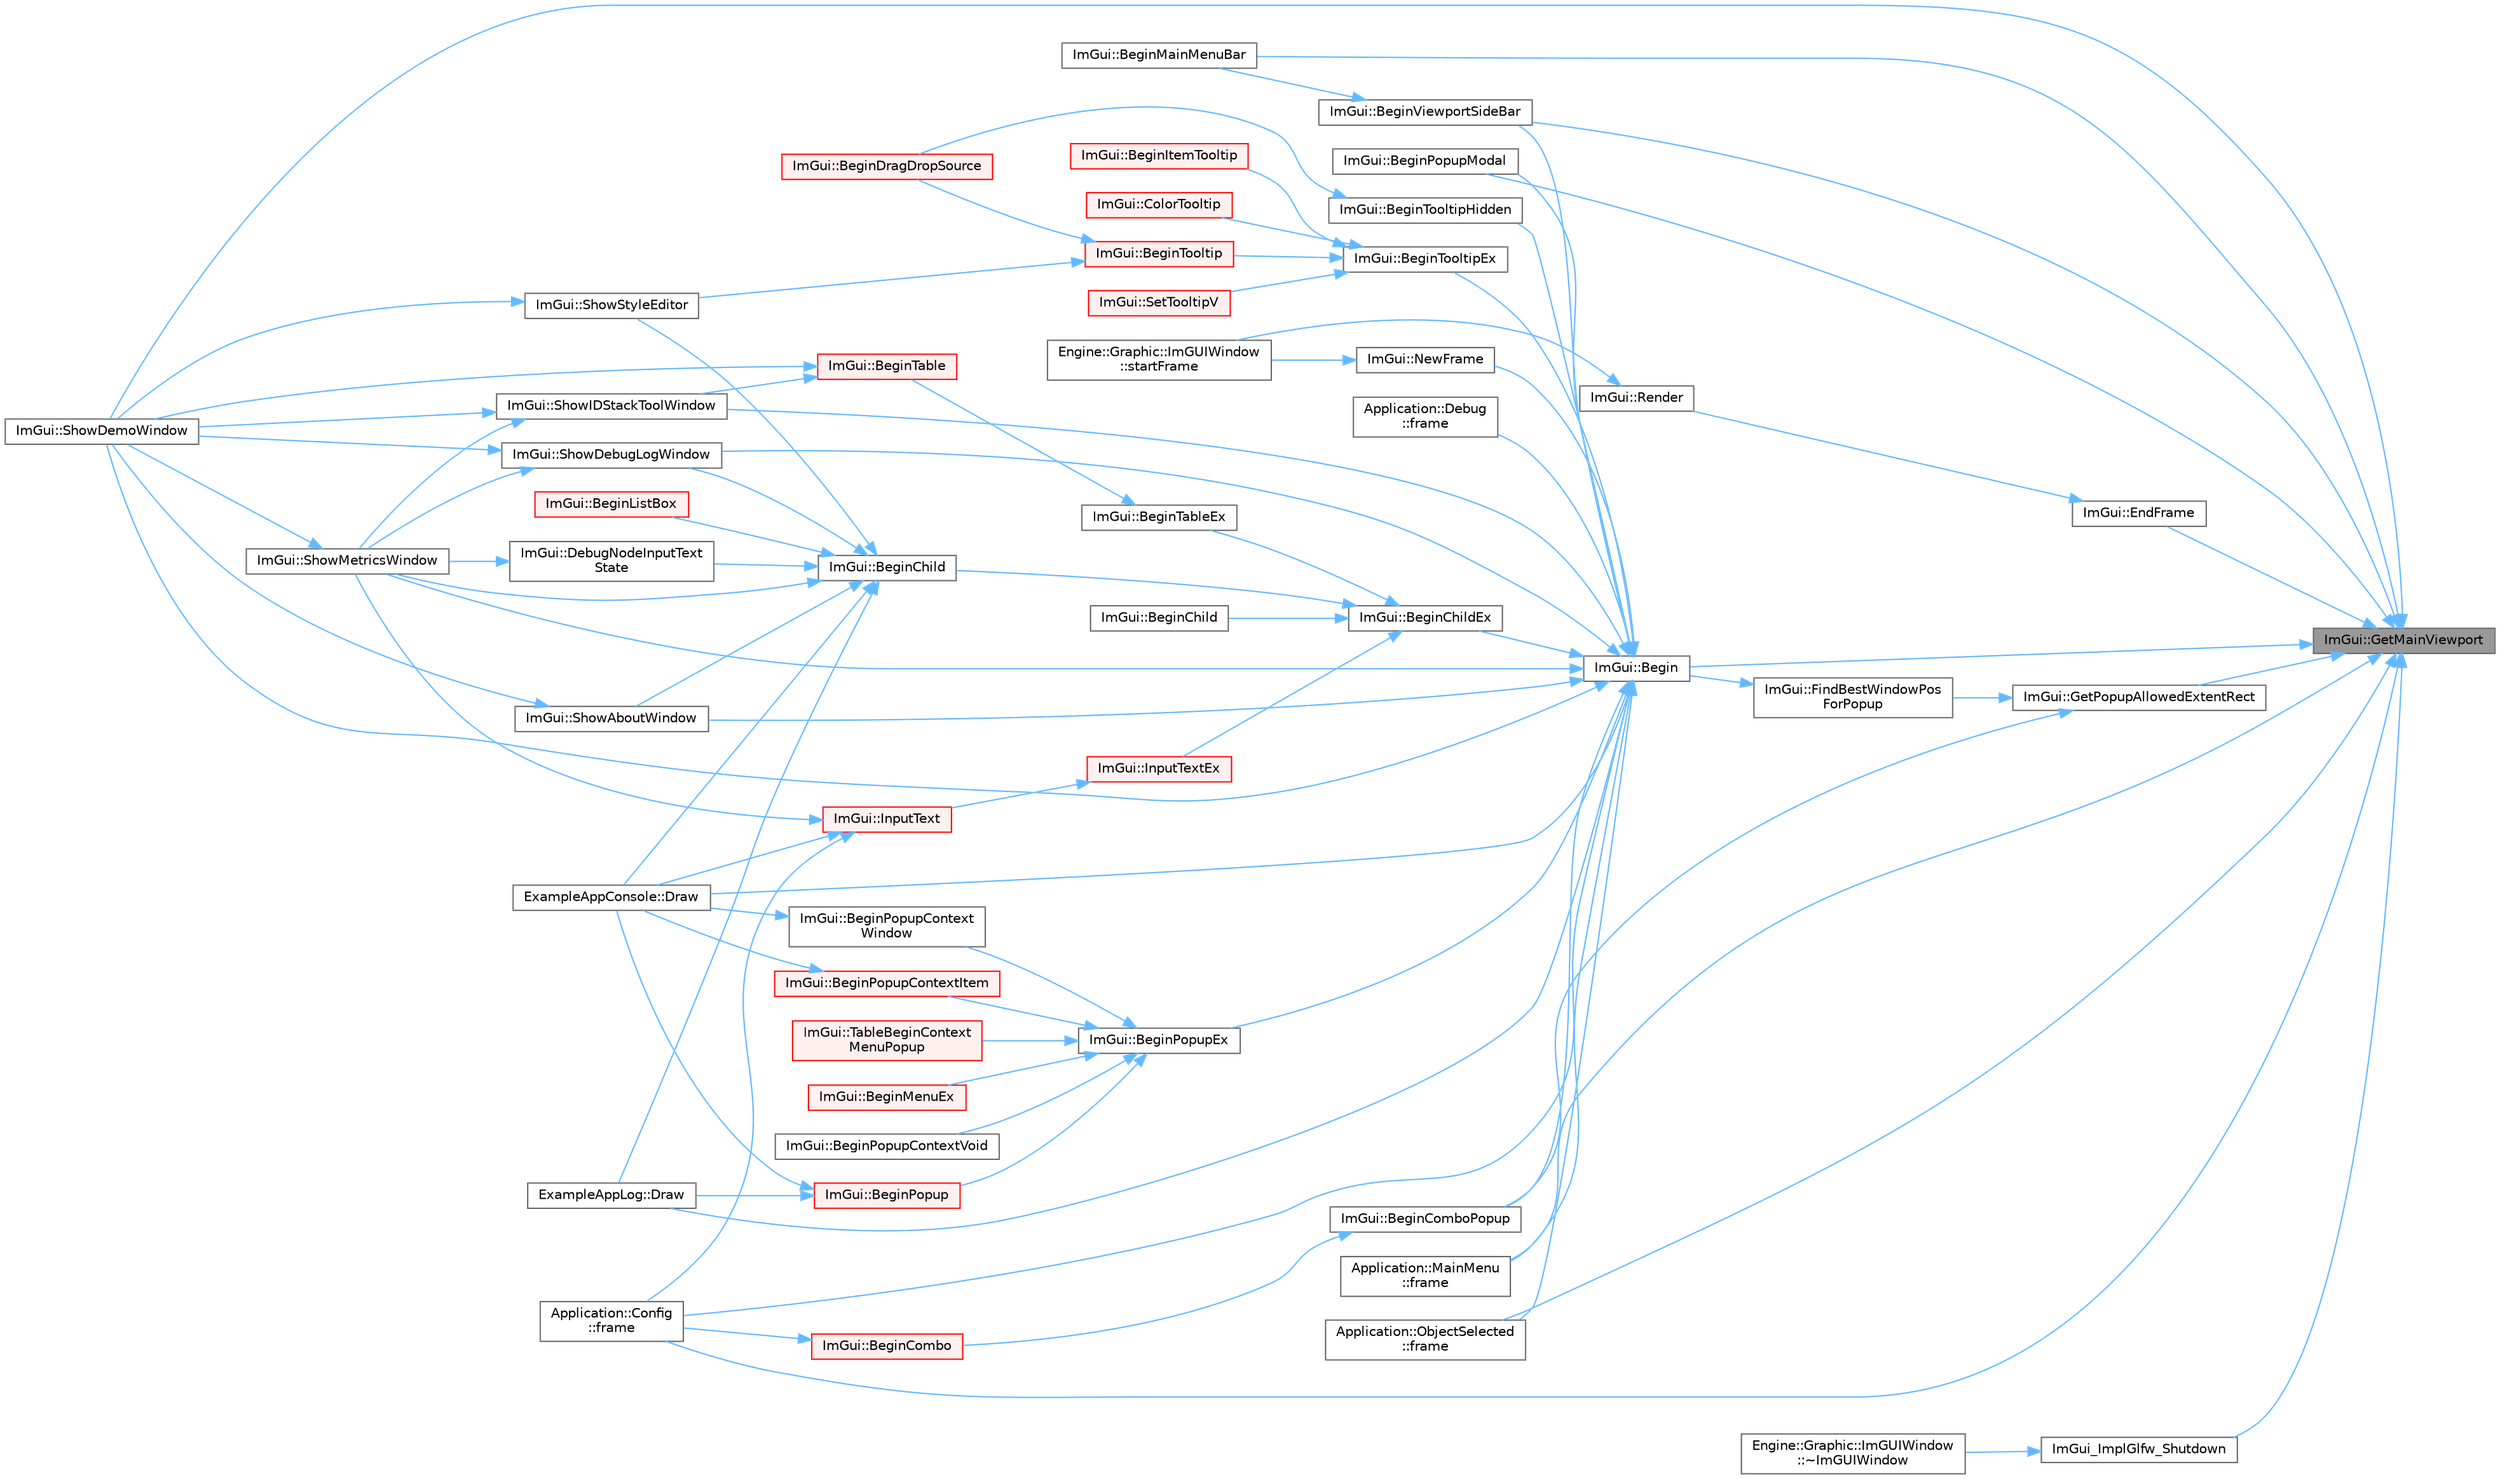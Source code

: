 digraph "ImGui::GetMainViewport"
{
 // LATEX_PDF_SIZE
  bgcolor="transparent";
  edge [fontname=Helvetica,fontsize=10,labelfontname=Helvetica,labelfontsize=10];
  node [fontname=Helvetica,fontsize=10,shape=box,height=0.2,width=0.4];
  rankdir="RL";
  Node1 [id="Node000001",label="ImGui::GetMainViewport",height=0.2,width=0.4,color="gray40", fillcolor="grey60", style="filled", fontcolor="black",tooltip=" "];
  Node1 -> Node2 [id="edge1_Node000001_Node000002",dir="back",color="steelblue1",style="solid",tooltip=" "];
  Node2 [id="Node000002",label="ImGui::Begin",height=0.2,width=0.4,color="grey40", fillcolor="white", style="filled",URL="$namespace_im_gui.html#a581e58db0bc930bafa4a5d23093a2b99",tooltip=" "];
  Node2 -> Node3 [id="edge2_Node000002_Node000003",dir="back",color="steelblue1",style="solid",tooltip=" "];
  Node3 [id="Node000003",label="ImGui::BeginChildEx",height=0.2,width=0.4,color="grey40", fillcolor="white", style="filled",URL="$namespace_im_gui.html#ac36ecce0443f0b45a48484d85f653ae2",tooltip=" "];
  Node3 -> Node4 [id="edge3_Node000003_Node000004",dir="back",color="steelblue1",style="solid",tooltip=" "];
  Node4 [id="Node000004",label="ImGui::BeginChild",height=0.2,width=0.4,color="grey40", fillcolor="white", style="filled",URL="$namespace_im_gui.html#aebac8b07ee9ea0e452c98813a3e907c3",tooltip=" "];
  Node4 -> Node5 [id="edge4_Node000004_Node000005",dir="back",color="steelblue1",style="solid",tooltip=" "];
  Node5 [id="Node000005",label="ImGui::BeginListBox",height=0.2,width=0.4,color="red", fillcolor="#FFF0F0", style="filled",URL="$namespace_im_gui.html#a2f37c541760a39c189ebdd86c15b60d9",tooltip=" "];
  Node4 -> Node7 [id="edge5_Node000004_Node000007",dir="back",color="steelblue1",style="solid",tooltip=" "];
  Node7 [id="Node000007",label="ImGui::DebugNodeInputText\lState",height=0.2,width=0.4,color="grey40", fillcolor="white", style="filled",URL="$namespace_im_gui.html#ab85df47e899ab32dbdd5089f40e3802f",tooltip=" "];
  Node7 -> Node8 [id="edge6_Node000007_Node000008",dir="back",color="steelblue1",style="solid",tooltip=" "];
  Node8 [id="Node000008",label="ImGui::ShowMetricsWindow",height=0.2,width=0.4,color="grey40", fillcolor="white", style="filled",URL="$namespace_im_gui.html#afe7a28c6eb52fff3cc27d5a698fea4ff",tooltip=" "];
  Node8 -> Node9 [id="edge7_Node000008_Node000009",dir="back",color="steelblue1",style="solid",tooltip=" "];
  Node9 [id="Node000009",label="ImGui::ShowDemoWindow",height=0.2,width=0.4,color="grey40", fillcolor="white", style="filled",URL="$namespace_im_gui.html#af95643a0ce4893b9e57c12991922fb18",tooltip=" "];
  Node4 -> Node10 [id="edge8_Node000004_Node000010",dir="back",color="steelblue1",style="solid",tooltip=" "];
  Node10 [id="Node000010",label="ExampleAppConsole::Draw",height=0.2,width=0.4,color="grey40", fillcolor="white", style="filled",URL="$struct_example_app_console.html#a0518a09c7e8648dd52c7c06df19ac17a",tooltip=" "];
  Node4 -> Node11 [id="edge9_Node000004_Node000011",dir="back",color="steelblue1",style="solid",tooltip=" "];
  Node11 [id="Node000011",label="ExampleAppLog::Draw",height=0.2,width=0.4,color="grey40", fillcolor="white", style="filled",URL="$struct_example_app_log.html#a5ad3a4bdb89171b84aeaff96948a1f77",tooltip=" "];
  Node4 -> Node12 [id="edge10_Node000004_Node000012",dir="back",color="steelblue1",style="solid",tooltip=" "];
  Node12 [id="Node000012",label="ImGui::ShowAboutWindow",height=0.2,width=0.4,color="grey40", fillcolor="white", style="filled",URL="$namespace_im_gui.html#ac297462e33309d0540fa459bccdc9304",tooltip=" "];
  Node12 -> Node9 [id="edge11_Node000012_Node000009",dir="back",color="steelblue1",style="solid",tooltip=" "];
  Node4 -> Node13 [id="edge12_Node000004_Node000013",dir="back",color="steelblue1",style="solid",tooltip=" "];
  Node13 [id="Node000013",label="ImGui::ShowDebugLogWindow",height=0.2,width=0.4,color="grey40", fillcolor="white", style="filled",URL="$namespace_im_gui.html#af1b39e70cac2e1b9e62dd3c9d154cbd6",tooltip=" "];
  Node13 -> Node9 [id="edge13_Node000013_Node000009",dir="back",color="steelblue1",style="solid",tooltip=" "];
  Node13 -> Node8 [id="edge14_Node000013_Node000008",dir="back",color="steelblue1",style="solid",tooltip=" "];
  Node4 -> Node8 [id="edge15_Node000004_Node000008",dir="back",color="steelblue1",style="solid",tooltip=" "];
  Node4 -> Node14 [id="edge16_Node000004_Node000014",dir="back",color="steelblue1",style="solid",tooltip=" "];
  Node14 [id="Node000014",label="ImGui::ShowStyleEditor",height=0.2,width=0.4,color="grey40", fillcolor="white", style="filled",URL="$namespace_im_gui.html#ab2eb3dec78d054fe3feab1c091ec5de5",tooltip=" "];
  Node14 -> Node9 [id="edge17_Node000014_Node000009",dir="back",color="steelblue1",style="solid",tooltip=" "];
  Node3 -> Node15 [id="edge18_Node000003_Node000015",dir="back",color="steelblue1",style="solid",tooltip=" "];
  Node15 [id="Node000015",label="ImGui::BeginChild",height=0.2,width=0.4,color="grey40", fillcolor="white", style="filled",URL="$namespace_im_gui.html#a3824e63145d50dd477deec2c7edf5c5a",tooltip=" "];
  Node3 -> Node16 [id="edge19_Node000003_Node000016",dir="back",color="steelblue1",style="solid",tooltip=" "];
  Node16 [id="Node000016",label="ImGui::BeginTableEx",height=0.2,width=0.4,color="grey40", fillcolor="white", style="filled",URL="$namespace_im_gui.html#a28046a30716afeb7738a82a5b19044ca",tooltip=" "];
  Node16 -> Node17 [id="edge20_Node000016_Node000017",dir="back",color="steelblue1",style="solid",tooltip=" "];
  Node17 [id="Node000017",label="ImGui::BeginTable",height=0.2,width=0.4,color="red", fillcolor="#FFF0F0", style="filled",URL="$namespace_im_gui.html#a04ee4f6866b8e10b98008e7f19d35796",tooltip=" "];
  Node17 -> Node9 [id="edge21_Node000017_Node000009",dir="back",color="steelblue1",style="solid",tooltip=" "];
  Node17 -> Node19 [id="edge22_Node000017_Node000019",dir="back",color="steelblue1",style="solid",tooltip=" "];
  Node19 [id="Node000019",label="ImGui::ShowIDStackToolWindow",height=0.2,width=0.4,color="grey40", fillcolor="white", style="filled",URL="$namespace_im_gui.html#ab4a87bf4a874a8e5872b60b4a9b1d99e",tooltip=" "];
  Node19 -> Node9 [id="edge23_Node000019_Node000009",dir="back",color="steelblue1",style="solid",tooltip=" "];
  Node19 -> Node8 [id="edge24_Node000019_Node000008",dir="back",color="steelblue1",style="solid",tooltip=" "];
  Node3 -> Node20 [id="edge25_Node000003_Node000020",dir="back",color="steelblue1",style="solid",tooltip=" "];
  Node20 [id="Node000020",label="ImGui::InputTextEx",height=0.2,width=0.4,color="red", fillcolor="#FFF0F0", style="filled",URL="$namespace_im_gui.html#af89af17ecc11653f25fea1e50e195de6",tooltip=" "];
  Node20 -> Node21 [id="edge26_Node000020_Node000021",dir="back",color="steelblue1",style="solid",tooltip=" "];
  Node21 [id="Node000021",label="ImGui::InputText",height=0.2,width=0.4,color="red", fillcolor="#FFF0F0", style="filled",URL="$namespace_im_gui.html#aa72b5760a3a206729723a587ac7c8519",tooltip=" "];
  Node21 -> Node10 [id="edge27_Node000021_Node000010",dir="back",color="steelblue1",style="solid",tooltip=" "];
  Node21 -> Node29 [id="edge28_Node000021_Node000029",dir="back",color="steelblue1",style="solid",tooltip=" "];
  Node29 [id="Node000029",label="Application::Config\l::frame",height=0.2,width=0.4,color="grey40", fillcolor="white", style="filled",URL="$class_application_1_1_config.html#a291cc3a874949e121dcf83a3f90681bc",tooltip=" "];
  Node21 -> Node8 [id="edge29_Node000021_Node000008",dir="back",color="steelblue1",style="solid",tooltip=" "];
  Node2 -> Node75 [id="edge30_Node000002_Node000075",dir="back",color="steelblue1",style="solid",tooltip=" "];
  Node75 [id="Node000075",label="ImGui::BeginComboPopup",height=0.2,width=0.4,color="grey40", fillcolor="white", style="filled",URL="$namespace_im_gui.html#a6ecb51142fcb72cd19ff002c3a7d8e25",tooltip=" "];
  Node75 -> Node76 [id="edge31_Node000075_Node000076",dir="back",color="steelblue1",style="solid",tooltip=" "];
  Node76 [id="Node000076",label="ImGui::BeginCombo",height=0.2,width=0.4,color="red", fillcolor="#FFF0F0", style="filled",URL="$namespace_im_gui.html#aa895095bdc7a2907375c555e245575ea",tooltip=" "];
  Node76 -> Node29 [id="edge32_Node000076_Node000029",dir="back",color="steelblue1",style="solid",tooltip=" "];
  Node2 -> Node79 [id="edge33_Node000002_Node000079",dir="back",color="steelblue1",style="solid",tooltip=" "];
  Node79 [id="Node000079",label="ImGui::BeginPopupEx",height=0.2,width=0.4,color="grey40", fillcolor="white", style="filled",URL="$namespace_im_gui.html#a89da3a22300e8293257b6cfdf1b83b7a",tooltip=" "];
  Node79 -> Node80 [id="edge34_Node000079_Node000080",dir="back",color="steelblue1",style="solid",tooltip=" "];
  Node80 [id="Node000080",label="ImGui::BeginMenuEx",height=0.2,width=0.4,color="red", fillcolor="#FFF0F0", style="filled",URL="$namespace_im_gui.html#a8dc671f87ed281b6445ce6ae4ab25183",tooltip=" "];
  Node79 -> Node82 [id="edge35_Node000079_Node000082",dir="back",color="steelblue1",style="solid",tooltip=" "];
  Node82 [id="Node000082",label="ImGui::BeginPopup",height=0.2,width=0.4,color="red", fillcolor="#FFF0F0", style="filled",URL="$namespace_im_gui.html#a10e213926d8ca212266bc5fbded1e026",tooltip=" "];
  Node82 -> Node10 [id="edge36_Node000082_Node000010",dir="back",color="steelblue1",style="solid",tooltip=" "];
  Node82 -> Node11 [id="edge37_Node000082_Node000011",dir="back",color="steelblue1",style="solid",tooltip=" "];
  Node79 -> Node84 [id="edge38_Node000079_Node000084",dir="back",color="steelblue1",style="solid",tooltip=" "];
  Node84 [id="Node000084",label="ImGui::BeginPopupContextItem",height=0.2,width=0.4,color="red", fillcolor="#FFF0F0", style="filled",URL="$namespace_im_gui.html#a440894c8c00495d5cc01529f4504fca9",tooltip=" "];
  Node84 -> Node10 [id="edge39_Node000084_Node000010",dir="back",color="steelblue1",style="solid",tooltip=" "];
  Node79 -> Node86 [id="edge40_Node000079_Node000086",dir="back",color="steelblue1",style="solid",tooltip=" "];
  Node86 [id="Node000086",label="ImGui::BeginPopupContextVoid",height=0.2,width=0.4,color="grey40", fillcolor="white", style="filled",URL="$namespace_im_gui.html#a6758a456204101a9c4a660da4cfba2c9",tooltip=" "];
  Node79 -> Node87 [id="edge41_Node000079_Node000087",dir="back",color="steelblue1",style="solid",tooltip=" "];
  Node87 [id="Node000087",label="ImGui::BeginPopupContext\lWindow",height=0.2,width=0.4,color="grey40", fillcolor="white", style="filled",URL="$namespace_im_gui.html#aef8b2c0baa27bd5c68f676aaf14ed946",tooltip=" "];
  Node87 -> Node10 [id="edge42_Node000087_Node000010",dir="back",color="steelblue1",style="solid",tooltip=" "];
  Node79 -> Node88 [id="edge43_Node000079_Node000088",dir="back",color="steelblue1",style="solid",tooltip=" "];
  Node88 [id="Node000088",label="ImGui::TableBeginContext\lMenuPopup",height=0.2,width=0.4,color="red", fillcolor="#FFF0F0", style="filled",URL="$namespace_im_gui.html#ac5ffd2621218c244f701317f9086e6ff",tooltip=" "];
  Node2 -> Node99 [id="edge44_Node000002_Node000099",dir="back",color="steelblue1",style="solid",tooltip=" "];
  Node99 [id="Node000099",label="ImGui::BeginPopupModal",height=0.2,width=0.4,color="grey40", fillcolor="white", style="filled",URL="$namespace_im_gui.html#a6d840f615c198c2342968f733fda11b3",tooltip=" "];
  Node2 -> Node100 [id="edge45_Node000002_Node000100",dir="back",color="steelblue1",style="solid",tooltip=" "];
  Node100 [id="Node000100",label="ImGui::BeginTooltipEx",height=0.2,width=0.4,color="grey40", fillcolor="white", style="filled",URL="$namespace_im_gui.html#a18b17a0b20c3f2a16068b84210cfded4",tooltip=" "];
  Node100 -> Node101 [id="edge46_Node000100_Node000101",dir="back",color="steelblue1",style="solid",tooltip=" "];
  Node101 [id="Node000101",label="ImGui::BeginItemTooltip",height=0.2,width=0.4,color="red", fillcolor="#FFF0F0", style="filled",URL="$namespace_im_gui.html#a0557ed1d3f89dcb5d25311bf3099ddf5",tooltip=" "];
  Node100 -> Node109 [id="edge47_Node000100_Node000109",dir="back",color="steelblue1",style="solid",tooltip=" "];
  Node109 [id="Node000109",label="ImGui::BeginTooltip",height=0.2,width=0.4,color="red", fillcolor="#FFF0F0", style="filled",URL="$namespace_im_gui.html#a0609fbb218702a720c383c87d0c545a2",tooltip=" "];
  Node109 -> Node110 [id="edge48_Node000109_Node000110",dir="back",color="steelblue1",style="solid",tooltip=" "];
  Node110 [id="Node000110",label="ImGui::BeginDragDropSource",height=0.2,width=0.4,color="red", fillcolor="#FFF0F0", style="filled",URL="$namespace_im_gui.html#ac2609b0f034d3bcd8d70d26df8694eaa",tooltip=" "];
  Node109 -> Node14 [id="edge49_Node000109_Node000014",dir="back",color="steelblue1",style="solid",tooltip=" "];
  Node100 -> Node112 [id="edge50_Node000100_Node000112",dir="back",color="steelblue1",style="solid",tooltip=" "];
  Node112 [id="Node000112",label="ImGui::ColorTooltip",height=0.2,width=0.4,color="red", fillcolor="#FFF0F0", style="filled",URL="$namespace_im_gui.html#afad90b366b6471e3b13175c0ebeb26c8",tooltip=" "];
  Node100 -> Node113 [id="edge51_Node000100_Node000113",dir="back",color="steelblue1",style="solid",tooltip=" "];
  Node113 [id="Node000113",label="ImGui::SetTooltipV",height=0.2,width=0.4,color="red", fillcolor="#FFF0F0", style="filled",URL="$namespace_im_gui.html#a3826acf68fc4a12bb66401575f51d6a2",tooltip=" "];
  Node2 -> Node129 [id="edge52_Node000002_Node000129",dir="back",color="steelblue1",style="solid",tooltip=" "];
  Node129 [id="Node000129",label="ImGui::BeginTooltipHidden",height=0.2,width=0.4,color="grey40", fillcolor="white", style="filled",URL="$namespace_im_gui.html#a2c44a13b5e210dbfc7de98024c25db8e",tooltip=" "];
  Node129 -> Node110 [id="edge53_Node000129_Node000110",dir="back",color="steelblue1",style="solid",tooltip=" "];
  Node2 -> Node130 [id="edge54_Node000002_Node000130",dir="back",color="steelblue1",style="solid",tooltip=" "];
  Node130 [id="Node000130",label="ImGui::BeginViewportSideBar",height=0.2,width=0.4,color="grey40", fillcolor="white", style="filled",URL="$namespace_im_gui.html#a4216382dd5ad6c17e183f9f894db2e15",tooltip=" "];
  Node130 -> Node131 [id="edge55_Node000130_Node000131",dir="back",color="steelblue1",style="solid",tooltip=" "];
  Node131 [id="Node000131",label="ImGui::BeginMainMenuBar",height=0.2,width=0.4,color="grey40", fillcolor="white", style="filled",URL="$namespace_im_gui.html#a55cb9cfb9865204ac6fb21c965784f78",tooltip=" "];
  Node2 -> Node10 [id="edge56_Node000002_Node000010",dir="back",color="steelblue1",style="solid",tooltip=" "];
  Node2 -> Node11 [id="edge57_Node000002_Node000011",dir="back",color="steelblue1",style="solid",tooltip=" "];
  Node2 -> Node29 [id="edge58_Node000002_Node000029",dir="back",color="steelblue1",style="solid",tooltip=" "];
  Node2 -> Node132 [id="edge59_Node000002_Node000132",dir="back",color="steelblue1",style="solid",tooltip=" "];
  Node132 [id="Node000132",label="Application::Debug\l::frame",height=0.2,width=0.4,color="grey40", fillcolor="white", style="filled",URL="$class_application_1_1_debug.html#a26339829cae3b768474358c34eb8ab23",tooltip=" "];
  Node2 -> Node133 [id="edge60_Node000002_Node000133",dir="back",color="steelblue1",style="solid",tooltip=" "];
  Node133 [id="Node000133",label="Application::MainMenu\l::frame",height=0.2,width=0.4,color="grey40", fillcolor="white", style="filled",URL="$class_application_1_1_main_menu.html#a868fe54ddb269b9ab03f0d7d068dd698",tooltip=" "];
  Node2 -> Node32 [id="edge61_Node000002_Node000032",dir="back",color="steelblue1",style="solid",tooltip=" "];
  Node32 [id="Node000032",label="Application::ObjectSelected\l::frame",height=0.2,width=0.4,color="grey40", fillcolor="white", style="filled",URL="$class_application_1_1_object_selected.html#a30dd507edcc6c76dd65cc0cf9dda010a",tooltip=" "];
  Node2 -> Node134 [id="edge62_Node000002_Node000134",dir="back",color="steelblue1",style="solid",tooltip=" "];
  Node134 [id="Node000134",label="ImGui::NewFrame",height=0.2,width=0.4,color="grey40", fillcolor="white", style="filled",URL="$namespace_im_gui.html#ab3f1fc018f903b7ad79fd10663375774",tooltip=" "];
  Node134 -> Node123 [id="edge63_Node000134_Node000123",dir="back",color="steelblue1",style="solid",tooltip=" "];
  Node123 [id="Node000123",label="Engine::Graphic::ImGUIWindow\l::startFrame",height=0.2,width=0.4,color="grey40", fillcolor="white", style="filled",URL="$class_engine_1_1_graphic_1_1_im_g_u_i_window.html#a9ca05f8fa30f8ee342d254eb0d34948a",tooltip=" "];
  Node2 -> Node12 [id="edge64_Node000002_Node000012",dir="back",color="steelblue1",style="solid",tooltip=" "];
  Node2 -> Node13 [id="edge65_Node000002_Node000013",dir="back",color="steelblue1",style="solid",tooltip=" "];
  Node2 -> Node9 [id="edge66_Node000002_Node000009",dir="back",color="steelblue1",style="solid",tooltip=" "];
  Node2 -> Node19 [id="edge67_Node000002_Node000019",dir="back",color="steelblue1",style="solid",tooltip=" "];
  Node2 -> Node8 [id="edge68_Node000002_Node000008",dir="back",color="steelblue1",style="solid",tooltip=" "];
  Node1 -> Node131 [id="edge69_Node000001_Node000131",dir="back",color="steelblue1",style="solid",tooltip=" "];
  Node1 -> Node99 [id="edge70_Node000001_Node000099",dir="back",color="steelblue1",style="solid",tooltip=" "];
  Node1 -> Node130 [id="edge71_Node000001_Node000130",dir="back",color="steelblue1",style="solid",tooltip=" "];
  Node1 -> Node121 [id="edge72_Node000001_Node000121",dir="back",color="steelblue1",style="solid",tooltip=" "];
  Node121 [id="Node000121",label="ImGui::EndFrame",height=0.2,width=0.4,color="grey40", fillcolor="white", style="filled",URL="$namespace_im_gui.html#a246c37da45e88a12ade440a0feacb4ee",tooltip=" "];
  Node121 -> Node122 [id="edge73_Node000121_Node000122",dir="back",color="steelblue1",style="solid",tooltip=" "];
  Node122 [id="Node000122",label="ImGui::Render",height=0.2,width=0.4,color="grey40", fillcolor="white", style="filled",URL="$namespace_im_gui.html#ab51a164f547317c16c441f1599e3946d",tooltip=" "];
  Node122 -> Node123 [id="edge74_Node000122_Node000123",dir="back",color="steelblue1",style="solid",tooltip=" "];
  Node1 -> Node29 [id="edge75_Node000001_Node000029",dir="back",color="steelblue1",style="solid",tooltip=" "];
  Node1 -> Node133 [id="edge76_Node000001_Node000133",dir="back",color="steelblue1",style="solid",tooltip=" "];
  Node1 -> Node32 [id="edge77_Node000001_Node000032",dir="back",color="steelblue1",style="solid",tooltip=" "];
  Node1 -> Node135 [id="edge78_Node000001_Node000135",dir="back",color="steelblue1",style="solid",tooltip=" "];
  Node135 [id="Node000135",label="ImGui::GetPopupAllowedExtentRect",height=0.2,width=0.4,color="grey40", fillcolor="white", style="filled",URL="$namespace_im_gui.html#a7204f5be9c8656e604ab88aa9158513c",tooltip=" "];
  Node135 -> Node75 [id="edge79_Node000135_Node000075",dir="back",color="steelblue1",style="solid",tooltip=" "];
  Node135 -> Node136 [id="edge80_Node000135_Node000136",dir="back",color="steelblue1",style="solid",tooltip=" "];
  Node136 [id="Node000136",label="ImGui::FindBestWindowPos\lForPopup",height=0.2,width=0.4,color="grey40", fillcolor="white", style="filled",URL="$namespace_im_gui.html#a310ff87cbe678e2c632bf1f5577a7fbd",tooltip=" "];
  Node136 -> Node2 [id="edge81_Node000136_Node000002",dir="back",color="steelblue1",style="solid",tooltip=" "];
  Node1 -> Node137 [id="edge82_Node000001_Node000137",dir="back",color="steelblue1",style="solid",tooltip=" "];
  Node137 [id="Node000137",label="ImGui_ImplGlfw_Shutdown",height=0.2,width=0.4,color="grey40", fillcolor="white", style="filled",URL="$imgui__impl__glfw_8cpp.html#a983c2903ccb938fea5ecdd4d53e54704",tooltip=" "];
  Node137 -> Node138 [id="edge83_Node000137_Node000138",dir="back",color="steelblue1",style="solid",tooltip=" "];
  Node138 [id="Node000138",label="Engine::Graphic::ImGUIWindow\l::~ImGUIWindow",height=0.2,width=0.4,color="grey40", fillcolor="white", style="filled",URL="$class_engine_1_1_graphic_1_1_im_g_u_i_window.html#a503e28ff50ea0cf053f89ce4ab8e27c4",tooltip=" "];
  Node1 -> Node9 [id="edge84_Node000001_Node000009",dir="back",color="steelblue1",style="solid",tooltip=" "];
}
